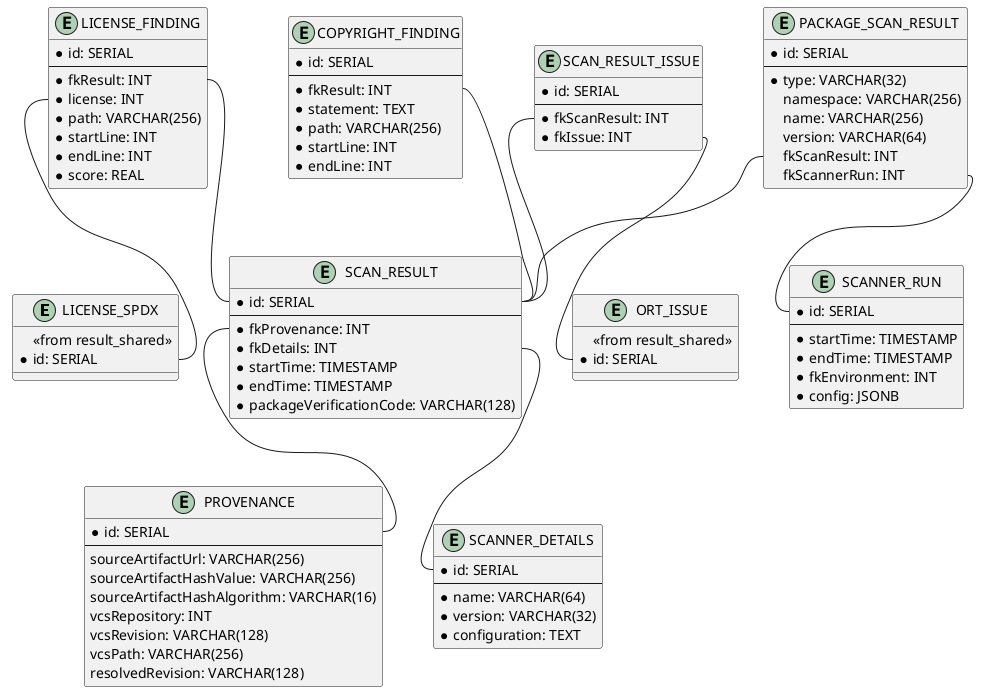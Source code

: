 @startuml
entity LICENSE_SPDX {
<<from result_shared>>
* id: SERIAL
}

entity ORT_ISSUE {
<<from result_shared>>
* id: SERIAL
}

entity SCANNER_DETAILS {
* id: SERIAL
--
* name: VARCHAR(64)
* version: VARCHAR(32)
* configuration: TEXT
}

entity PROVENANCE {
* id: SERIAL
--
sourceArtifactUrl: VARCHAR(256)
sourceArtifactHashValue: VARCHAR(256)
sourceArtifactHashAlgorithm: VARCHAR(16)
vcsRepository: INT
vcsRevision: VARCHAR(128)
vcsPath: VARCHAR(256)
resolvedRevision: VARCHAR(128)
}

entity LICENSE_FINDING {
* id: SERIAL
--
* fkResult: INT
* license: INT
* path: VARCHAR(256)
* startLine: INT
* endLine: INT
* score: REAL
}

entity COPYRIGHT_FINDING {
* id: SERIAL
--
* fkResult: INT
* statement: TEXT
* path: VARCHAR(256)
* startLine: INT
* endLine: INT
}

entity SCAN_RESULT_ISSUE {
* id: SERIAL
--
* fkScanResult: INT
* fkIssue: INT
}

entity PACKAGE_SCAN_RESULT {
* id: SERIAL
--
* type: VARCHAR(32)
namespace: VARCHAR(256)
name: VARCHAR(256)
version: VARCHAR(64)
fkScanResult: INT
fkScannerRun: INT
}

entity SCAN_RESULT {
* id: SERIAL
--
* fkProvenance: INT
* fkDetails: INT
* startTime: TIMESTAMP
* endTime: TIMESTAMP
* packageVerificationCode: VARCHAR(128)
}

entity SCANNER_RUN {
* id: SERIAL
--
* startTime: TIMESTAMP
* endTime: TIMESTAMP
* fkEnvironment: INT
* config: JSONB
}

LICENSE_FINDING::license -- LICENSE_SPDX::id
LICENSE_FINDING::fkResult -- SCAN_RESULT::id

COPYRIGHT_FINDING::fkResult -- SCAN_RESULT::id

SCAN_RESULT_ISSUE::fkScanResult -- SCAN_RESULT::id
SCAN_RESULT_ISSUE::fkIssue -- ORT_ISSUE::id

PACKAGE_SCAN_RESULT::fkScanResult -- SCAN_RESULT::id
PACKAGE_SCAN_RESULT::fkScannerRun -- SCANNER_RUN::id

SCAN_RESULT::fkProvenance -- PROVENANCE::id
SCAN_RESULT::fkDetails -- SCANNER_DETAILS::id
@enduml

